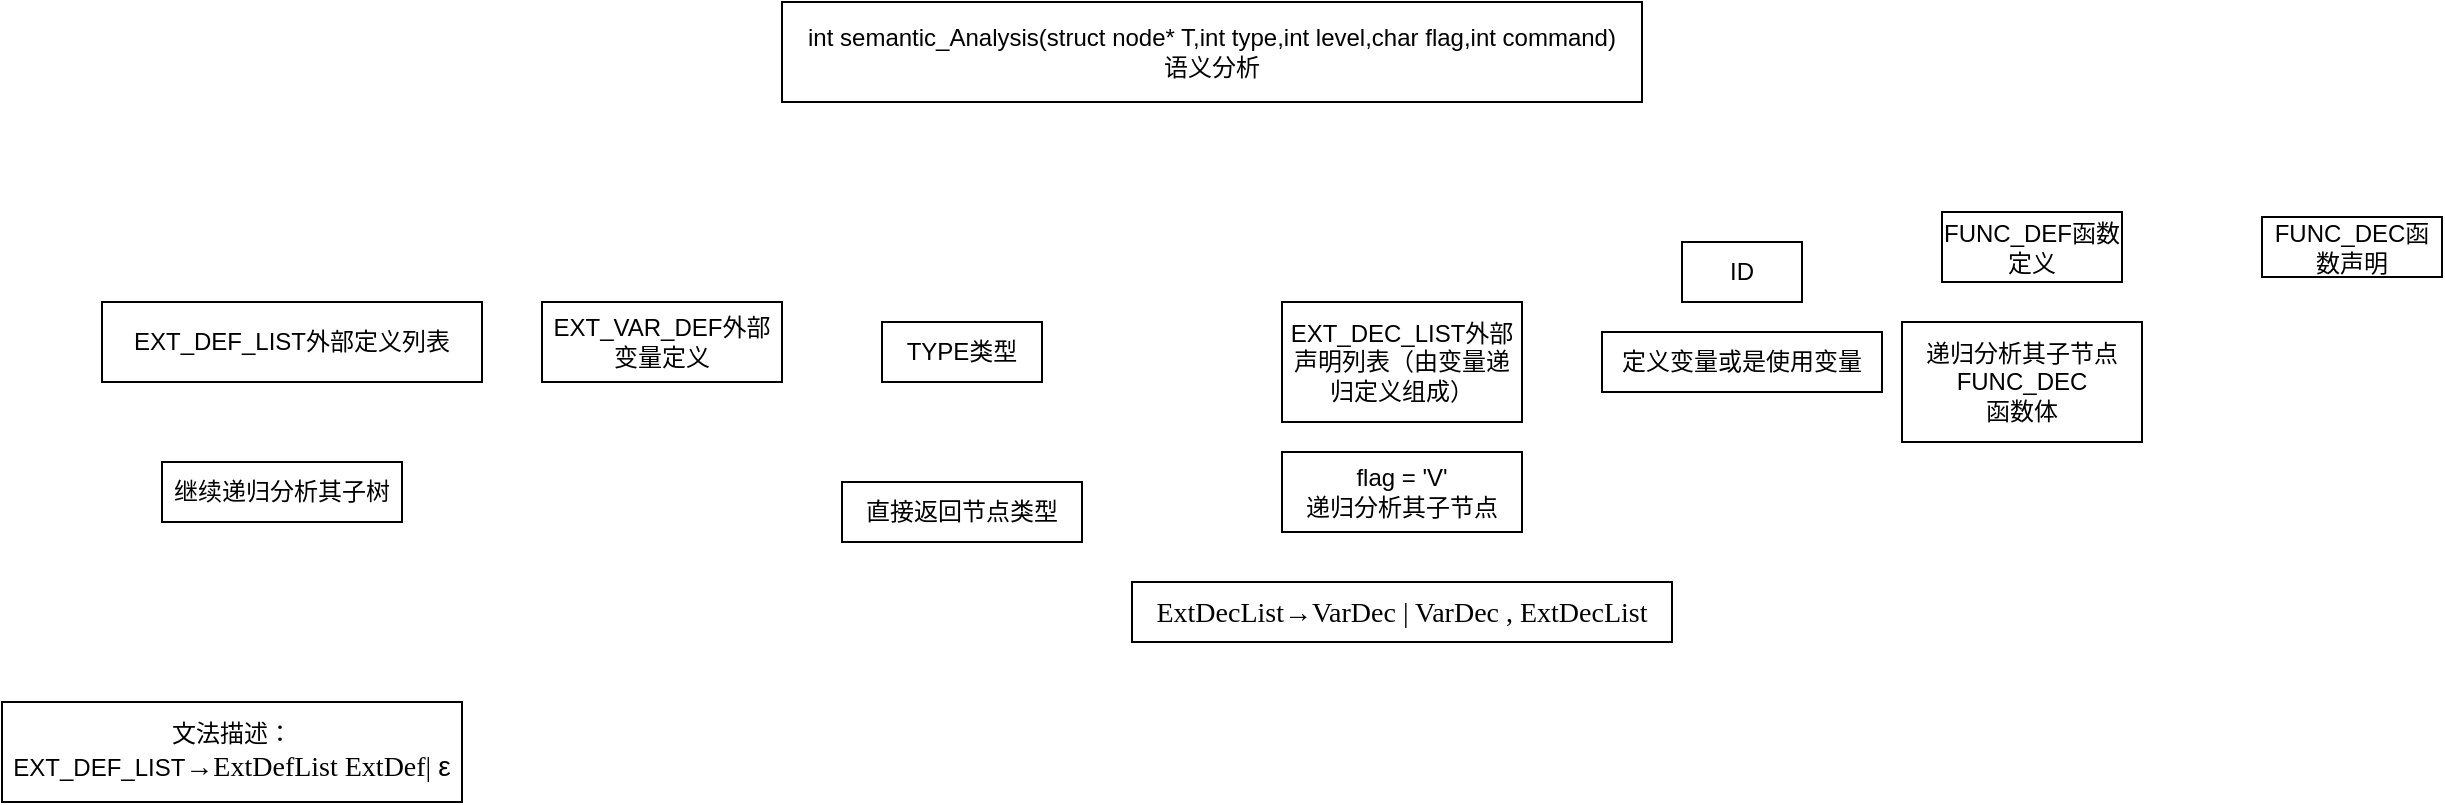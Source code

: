 <mxfile version="13.10.0" type="github">
  <diagram id="rp_4MqlQ7USVMExoHMae" name="第 1 页">
    <mxGraphModel dx="766" dy="596" grid="1" gridSize="10" guides="1" tooltips="1" connect="1" arrows="1" fold="1" page="1" pageScale="1" pageWidth="1654" pageHeight="2336" math="0" shadow="0">
      <root>
        <mxCell id="0" />
        <mxCell id="1" parent="0" />
        <mxCell id="xB0RSNzooxxXf9CG0fyF-1" value="int semantic_Analysis(struct node* T,int type,int level,char flag,int command)&lt;br&gt;语义分析" style="rounded=0;whiteSpace=wrap;html=1;" vertex="1" parent="1">
          <mxGeometry x="440" y="20" width="430" height="50" as="geometry" />
        </mxCell>
        <mxCell id="xB0RSNzooxxXf9CG0fyF-2" value="EXT_DEF_LIST外部定义列表" style="whiteSpace=wrap;html=1;" vertex="1" parent="1">
          <mxGeometry x="100" y="170" width="190" height="40" as="geometry" />
        </mxCell>
        <mxCell id="xB0RSNzooxxXf9CG0fyF-3" value="文法描述：&lt;br&gt;EXT_DEF_LIST&lt;span style=&quot;font-size: 10.5pt&quot;&gt;→&lt;/span&gt;&lt;span lang=&quot;EN-US&quot; style=&quot;font-size: 10.5pt ; font-family: &amp;#34;times new roman&amp;#34; , serif&quot;&gt;ExtDefList ExtDef|&amp;nbsp;&lt;/span&gt;&lt;span style=&quot;font-size: 10.5pt&quot;&gt;ε&lt;/span&gt;" style="whiteSpace=wrap;html=1;" vertex="1" parent="1">
          <mxGeometry x="50" y="370" width="230" height="50" as="geometry" />
        </mxCell>
        <mxCell id="xB0RSNzooxxXf9CG0fyF-4" value="EXT_VAR_DEF外部变量定义" style="whiteSpace=wrap;html=1;" vertex="1" parent="1">
          <mxGeometry x="320" y="170" width="120" height="40" as="geometry" />
        </mxCell>
        <mxCell id="xB0RSNzooxxXf9CG0fyF-5" value="继续递归分析其子树" style="whiteSpace=wrap;html=1;" vertex="1" parent="1">
          <mxGeometry x="130" y="250" width="120" height="30" as="geometry" />
        </mxCell>
        <mxCell id="xB0RSNzooxxXf9CG0fyF-6" value="TYPE类型" style="whiteSpace=wrap;html=1;" vertex="1" parent="1">
          <mxGeometry x="490" y="180" width="80" height="30" as="geometry" />
        </mxCell>
        <mxCell id="xB0RSNzooxxXf9CG0fyF-7" value="直接返回节点类型" style="whiteSpace=wrap;html=1;" vertex="1" parent="1">
          <mxGeometry x="470" y="260" width="120" height="30" as="geometry" />
        </mxCell>
        <mxCell id="xB0RSNzooxxXf9CG0fyF-8" value="EXT_DEC_LIST外部声明列表（由变量递归定义组成）" style="whiteSpace=wrap;html=1;" vertex="1" parent="1">
          <mxGeometry x="690" y="170" width="120" height="60" as="geometry" />
        </mxCell>
        <mxCell id="xB0RSNzooxxXf9CG0fyF-9" value="&lt;span lang=&quot;EN-US&quot; style=&quot;font-size: 10.5pt ; font-family: &amp;#34;times new roman&amp;#34; , serif&quot;&gt;ExtDecList&lt;/span&gt;&lt;span style=&quot;font-size: 10.5pt&quot;&gt;→&lt;/span&gt;&lt;span lang=&quot;EN-US&quot; style=&quot;font-size: 10.5pt ; font-family: &amp;#34;times new roman&amp;#34; , serif&quot;&gt;VarDec | VarDec , ExtDecList&lt;/span&gt;" style="whiteSpace=wrap;html=1;" vertex="1" parent="1">
          <mxGeometry x="615" y="310" width="270" height="30" as="geometry" />
        </mxCell>
        <mxCell id="xB0RSNzooxxXf9CG0fyF-10" value="flag = &#39;V&#39;&lt;br&gt;递归分析其子节点" style="whiteSpace=wrap;html=1;" vertex="1" parent="1">
          <mxGeometry x="690" y="245" width="120" height="40" as="geometry" />
        </mxCell>
        <mxCell id="xB0RSNzooxxXf9CG0fyF-11" value="ID" style="whiteSpace=wrap;html=1;" vertex="1" parent="1">
          <mxGeometry x="890" y="140" width="60" height="30" as="geometry" />
        </mxCell>
        <mxCell id="xB0RSNzooxxXf9CG0fyF-12" value="定义变量或是使用变量" style="whiteSpace=wrap;html=1;" vertex="1" parent="1">
          <mxGeometry x="850" y="185" width="140" height="30" as="geometry" />
        </mxCell>
        <mxCell id="xB0RSNzooxxXf9CG0fyF-13" value="FUNC_DEF函数定义" style="whiteSpace=wrap;html=1;" vertex="1" parent="1">
          <mxGeometry x="1020" y="125" width="90" height="35" as="geometry" />
        </mxCell>
        <mxCell id="xB0RSNzooxxXf9CG0fyF-14" value="递归分析其子节点&lt;br&gt;FUNC_DEC&lt;br&gt;函数体" style="whiteSpace=wrap;html=1;" vertex="1" parent="1">
          <mxGeometry x="1000" y="180" width="120" height="60" as="geometry" />
        </mxCell>
        <mxCell id="xB0RSNzooxxXf9CG0fyF-15" value="FUNC_DEC函数声明" style="whiteSpace=wrap;html=1;" vertex="1" parent="1">
          <mxGeometry x="1180" y="127.5" width="90" height="30" as="geometry" />
        </mxCell>
      </root>
    </mxGraphModel>
  </diagram>
</mxfile>
